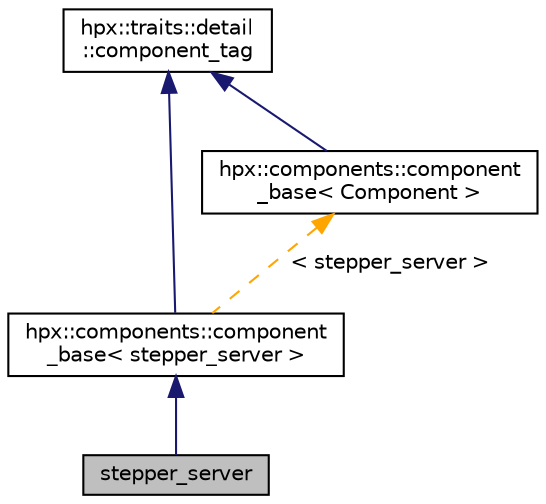 digraph "stepper_server"
{
  edge [fontname="Helvetica",fontsize="10",labelfontname="Helvetica",labelfontsize="10"];
  node [fontname="Helvetica",fontsize="10",shape=record];
  Node0 [label="stepper_server",height=0.2,width=0.4,color="black", fillcolor="grey75", style="filled", fontcolor="black"];
  Node1 -> Node0 [dir="back",color="midnightblue",fontsize="10",style="solid",fontname="Helvetica"];
  Node1 [label="hpx::components::component\l_base\< stepper_server \>",height=0.2,width=0.4,color="black", fillcolor="white", style="filled",URL="$d2/de6/classhpx_1_1components_1_1component__base.html"];
  Node2 -> Node1 [dir="back",color="midnightblue",fontsize="10",style="solid",fontname="Helvetica"];
  Node2 [label="hpx::traits::detail\l::component_tag",height=0.2,width=0.4,color="black", fillcolor="white", style="filled",URL="$d8/d79/structhpx_1_1traits_1_1detail_1_1component__tag.html"];
  Node3 -> Node1 [dir="back",color="orange",fontsize="10",style="dashed",label=" \< stepper_server \>" ,fontname="Helvetica"];
  Node3 [label="hpx::components::component\l_base\< Component \>",height=0.2,width=0.4,color="black", fillcolor="white", style="filled",URL="$d2/de6/classhpx_1_1components_1_1component__base.html"];
  Node2 -> Node3 [dir="back",color="midnightblue",fontsize="10",style="solid",fontname="Helvetica"];
}
